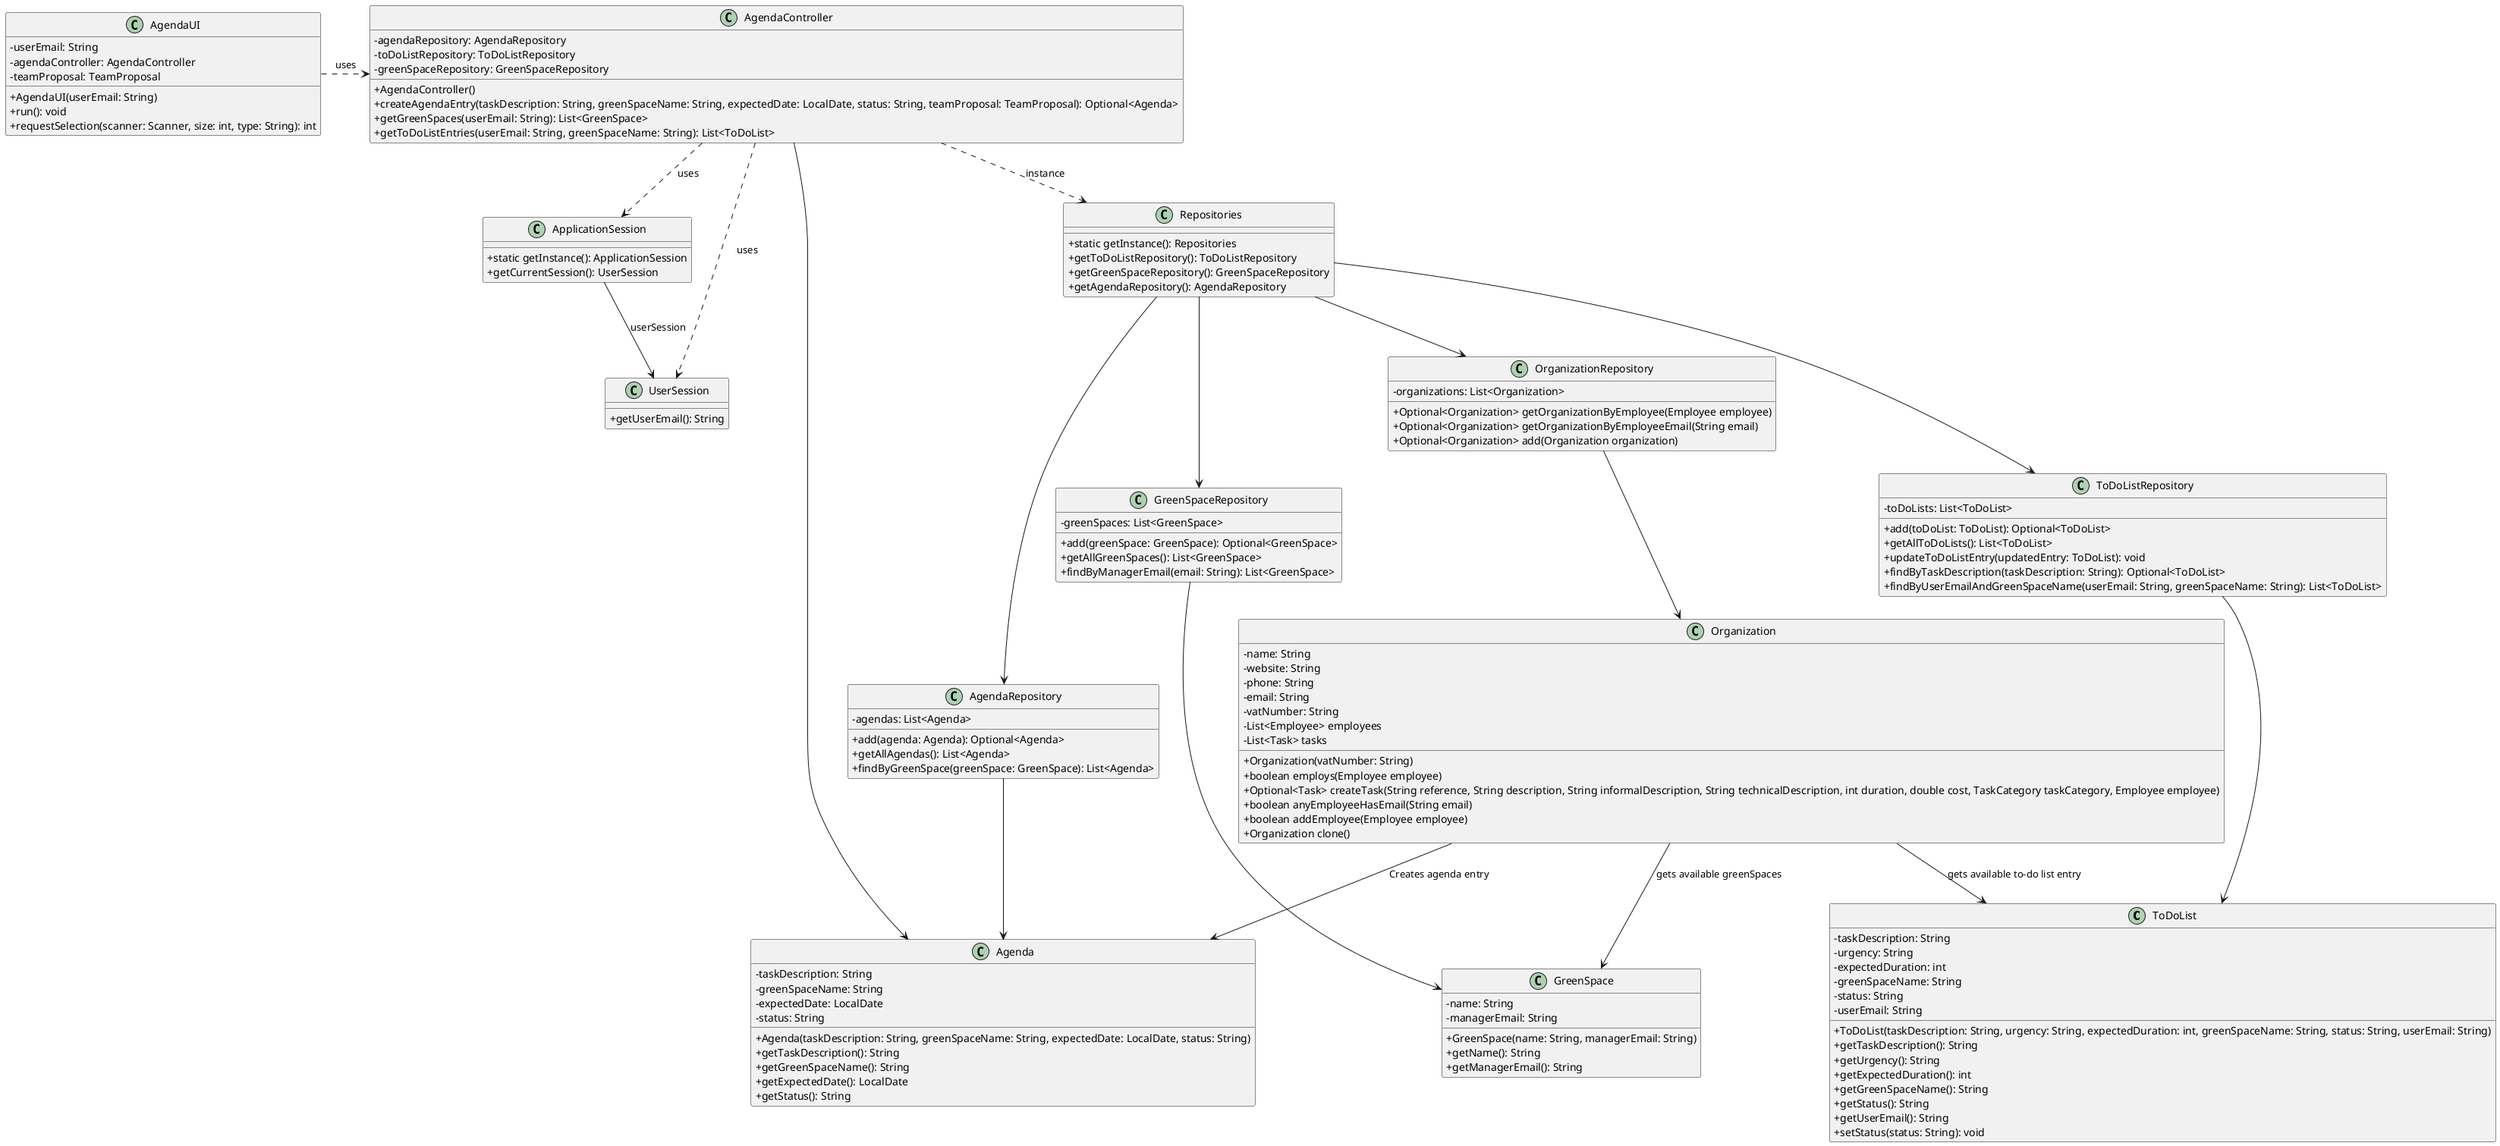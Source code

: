 @startuml

skinparam packageStyle rectangle
skinparam shadowing false
skinparam linetype polyline
skinparam linetype orto
skinparam classAttributeIconSize 0

class ToDoList {
    - taskDescription: String
    - urgency: String
    - expectedDuration: int
    - greenSpaceName: String
    - status: String
    - userEmail: String

    + ToDoList(taskDescription: String, urgency: String, expectedDuration: int, greenSpaceName: String, status: String, userEmail: String)
    + getTaskDescription(): String
    + getUrgency(): String
    + getExpectedDuration(): int
    + getGreenSpaceName(): String
    + getStatus(): String
    + getUserEmail(): String
    + setStatus(status: String): void
}

class ToDoListRepository {
    - toDoLists: List<ToDoList>

    + add(toDoList: ToDoList): Optional<ToDoList>
    + getAllToDoLists(): List<ToDoList>
    + updateToDoListEntry(updatedEntry: ToDoList): void
    + findByTaskDescription(taskDescription: String): Optional<ToDoList>
    + findByUserEmailAndGreenSpaceName(userEmail: String, greenSpaceName: String): List<ToDoList>
}

class GreenSpace {
    - name: String
    - managerEmail: String

    + GreenSpace(name: String, managerEmail: String)
    + getName(): String
    + getManagerEmail(): String
}

class GreenSpaceRepository {
    - greenSpaces: List<GreenSpace>

    + add(greenSpace: GreenSpace): Optional<GreenSpace>
    + getAllGreenSpaces(): List<GreenSpace>
    + findByManagerEmail(email: String): List<GreenSpace>
}

class Agenda {
    - taskDescription: String
    - greenSpaceName: String
    - expectedDate: LocalDate
    - status: String

    + Agenda(taskDescription: String, greenSpaceName: String, expectedDate: LocalDate, status: String)
    + getTaskDescription(): String
    + getGreenSpaceName(): String
    + getExpectedDate(): LocalDate
    + getStatus(): String
}
class OrganizationRepository {
    - organizations: List<Organization>

    + Optional<Organization> getOrganizationByEmployee(Employee employee)
    + Optional<Organization> getOrganizationByEmployeeEmail(String email)
    + Optional<Organization> add(Organization organization)
}
class Organization {
    - name: String
    - website: String
    - phone: String
    - email: String
    - vatNumber: String
    - List<Employee> employees
    - List<Task> tasks

    + Organization(vatNumber: String)
    + boolean employs(Employee employee)
    + Optional<Task> createTask(String reference, String description, String informalDescription, String technicalDescription, int duration, double cost, TaskCategory taskCategory, Employee employee)
    + boolean anyEmployeeHasEmail(String email)
    + boolean addEmployee(Employee employee)
    + Organization clone()
}
class AgendaRepository {
    - agendas: List<Agenda>

    + add(agenda: Agenda): Optional<Agenda>
    + getAllAgendas(): List<Agenda>
    + findByGreenSpace(greenSpace: GreenSpace): List<Agenda>
}

class AgendaController {
    - agendaRepository: AgendaRepository
    - toDoListRepository: ToDoListRepository
    - greenSpaceRepository: GreenSpaceRepository

    + AgendaController()
    + createAgendaEntry(taskDescription: String, greenSpaceName: String, expectedDate: LocalDate, status: String, teamProposal: TeamProposal): Optional<Agenda>
    + getGreenSpaces(userEmail: String): List<GreenSpace>
    + getToDoListEntries(userEmail: String, greenSpaceName: String): List<ToDoList>
}

class AgendaUI {
    - userEmail: String
    - agendaController: AgendaController
    - teamProposal: TeamProposal

    + AgendaUI(userEmail: String)
    + run(): void
    + requestSelection(scanner: Scanner, size: int, type: String): int
}

class ApplicationSession {
    + static getInstance(): ApplicationSession
    + getCurrentSession(): UserSession
}

class UserSession {
    + getUserEmail(): String
}

class Repositories {
    + static getInstance(): Repositories
    + getToDoListRepository(): ToDoListRepository
    + getGreenSpaceRepository(): GreenSpaceRepository
    + getAgendaRepository(): AgendaRepository
}


ApplicationSession --> UserSession : userSession
AgendaController ..> ApplicationSession : uses
AgendaController ..> UserSession : uses
AgendaController ..> Repositories : instance
AgendaUI .> AgendaController : uses
AgendaController --> Agenda
Repositories --> OrganizationRepository
OrganizationRepository --> Organization
Organization --> ToDoList : gets available to-do list entry
Organization --> Agenda : Creates agenda entry
Organization --> GreenSpace : gets available greenSpaces
ToDoListRepository --> ToDoList
GreenSpaceRepository --> GreenSpace
AgendaRepository --> Agenda
Repositories --> ToDoListRepository
Repositories --> GreenSpaceRepository
Repositories --> AgendaRepository

@enduml
